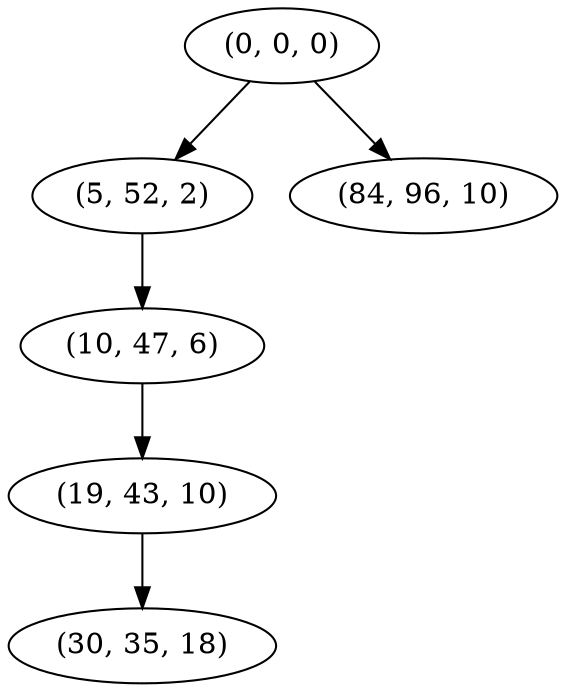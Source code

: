 digraph tree {
    "(0, 0, 0)";
    "(5, 52, 2)";
    "(10, 47, 6)";
    "(19, 43, 10)";
    "(30, 35, 18)";
    "(84, 96, 10)";
    "(0, 0, 0)" -> "(5, 52, 2)";
    "(0, 0, 0)" -> "(84, 96, 10)";
    "(5, 52, 2)" -> "(10, 47, 6)";
    "(10, 47, 6)" -> "(19, 43, 10)";
    "(19, 43, 10)" -> "(30, 35, 18)";
}
